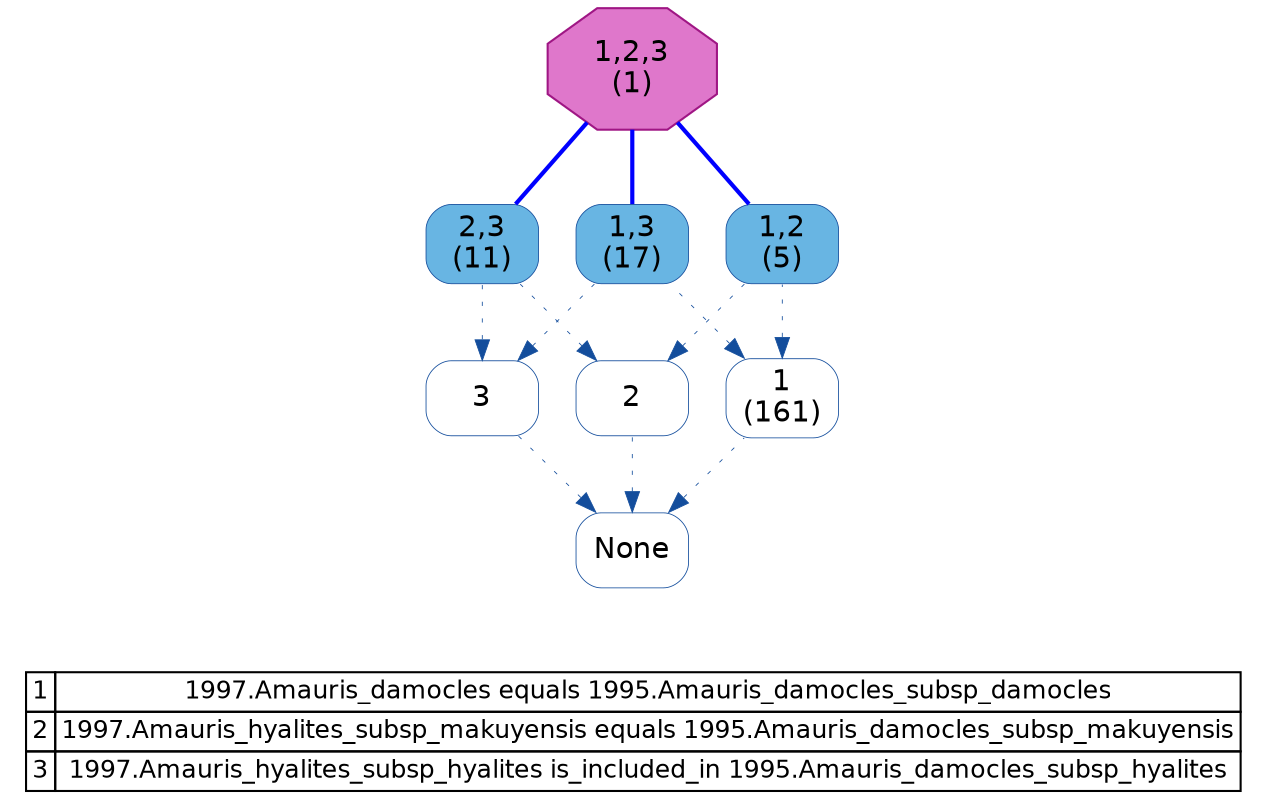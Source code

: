 digraph{
rankdir=BT
node[fontname="Helvetica"]

node[shape=octagon color="#9f1684" fillcolor="#df77cb" style=filled]
"1,2,3" [label="1,2,3\n(1)"]
node[shape=octagon color="#9f1684" fillcolor="#df77cb" style=solid penwidth=0.4]
node[shape=box color="#134d9c" fillcolor="#68b5e3" style="rounded,filled"]
"2,3" [label="2,3\n(11)"]
"1,3" [label="1,3\n(17)"]
"1,2" [label="1,2\n(5)"]
node[shape=box color="#134d9c" style=rounded penwidth=0.4]
"3" [label="3"]
"None"
"1" [label="1\n(161)"]
"2" [label="2"]

edge[style=dotted penwidth=0.4]

"None" -> "1" [dir=back color="#134d9c"]
"None" -> "2" [dir=back color="#134d9c"]
"None" -> "3" [dir=back color="#134d9c"]
"1" -> "1,2" [dir=back color="#134d9c"]
"1" -> "1,3" [dir=back color="#134d9c"]
"2" -> "1,2" [dir=back color="#134d9c"]
"2" -> "2,3" [dir=back color="#134d9c"]
"1,2" -> "1,2,3" [arrowhead=none color="#0000FF" penwidth=2 style=solid]
"3" -> "1,3" [dir=back color="#134d9c"]
"3" -> "2,3" [dir=back color="#134d9c"]
"1,3" -> "1,2,3" [arrowhead=none color="#0000FF" penwidth=2 style=solid]
"2,3" -> "1,2,3" [arrowhead=none color="#0000FF" penwidth=2 style=solid]
node[shape=plaintext fontsize=12 color=black] 
{rank=top Legend [label=< 
 <TABLE BORDER="0" CELLBORDER="1" CELLSPACING="0" CELLPADDING="2"> 
<TR> 
 <TD>1</TD> 
 <TD>1997.Amauris_damocles equals 1995.Amauris_damocles_subsp_damocles</TD> 
 </TR> 
<TR> 
 <TD>2</TD> 
 <TD>1997.Amauris_hyalites_subsp_makuyensis equals 1995.Amauris_damocles_subsp_makuyensis</TD> 
 </TR> 
<TR> 
 <TD>3</TD> 
 <TD>1997.Amauris_hyalites_subsp_hyalites is_included_in 1995.Amauris_damocles_subsp_hyalites</TD> 
 </TR> 
</TABLE> 
 >] } 
Legend -> "None" [style=invis]
}